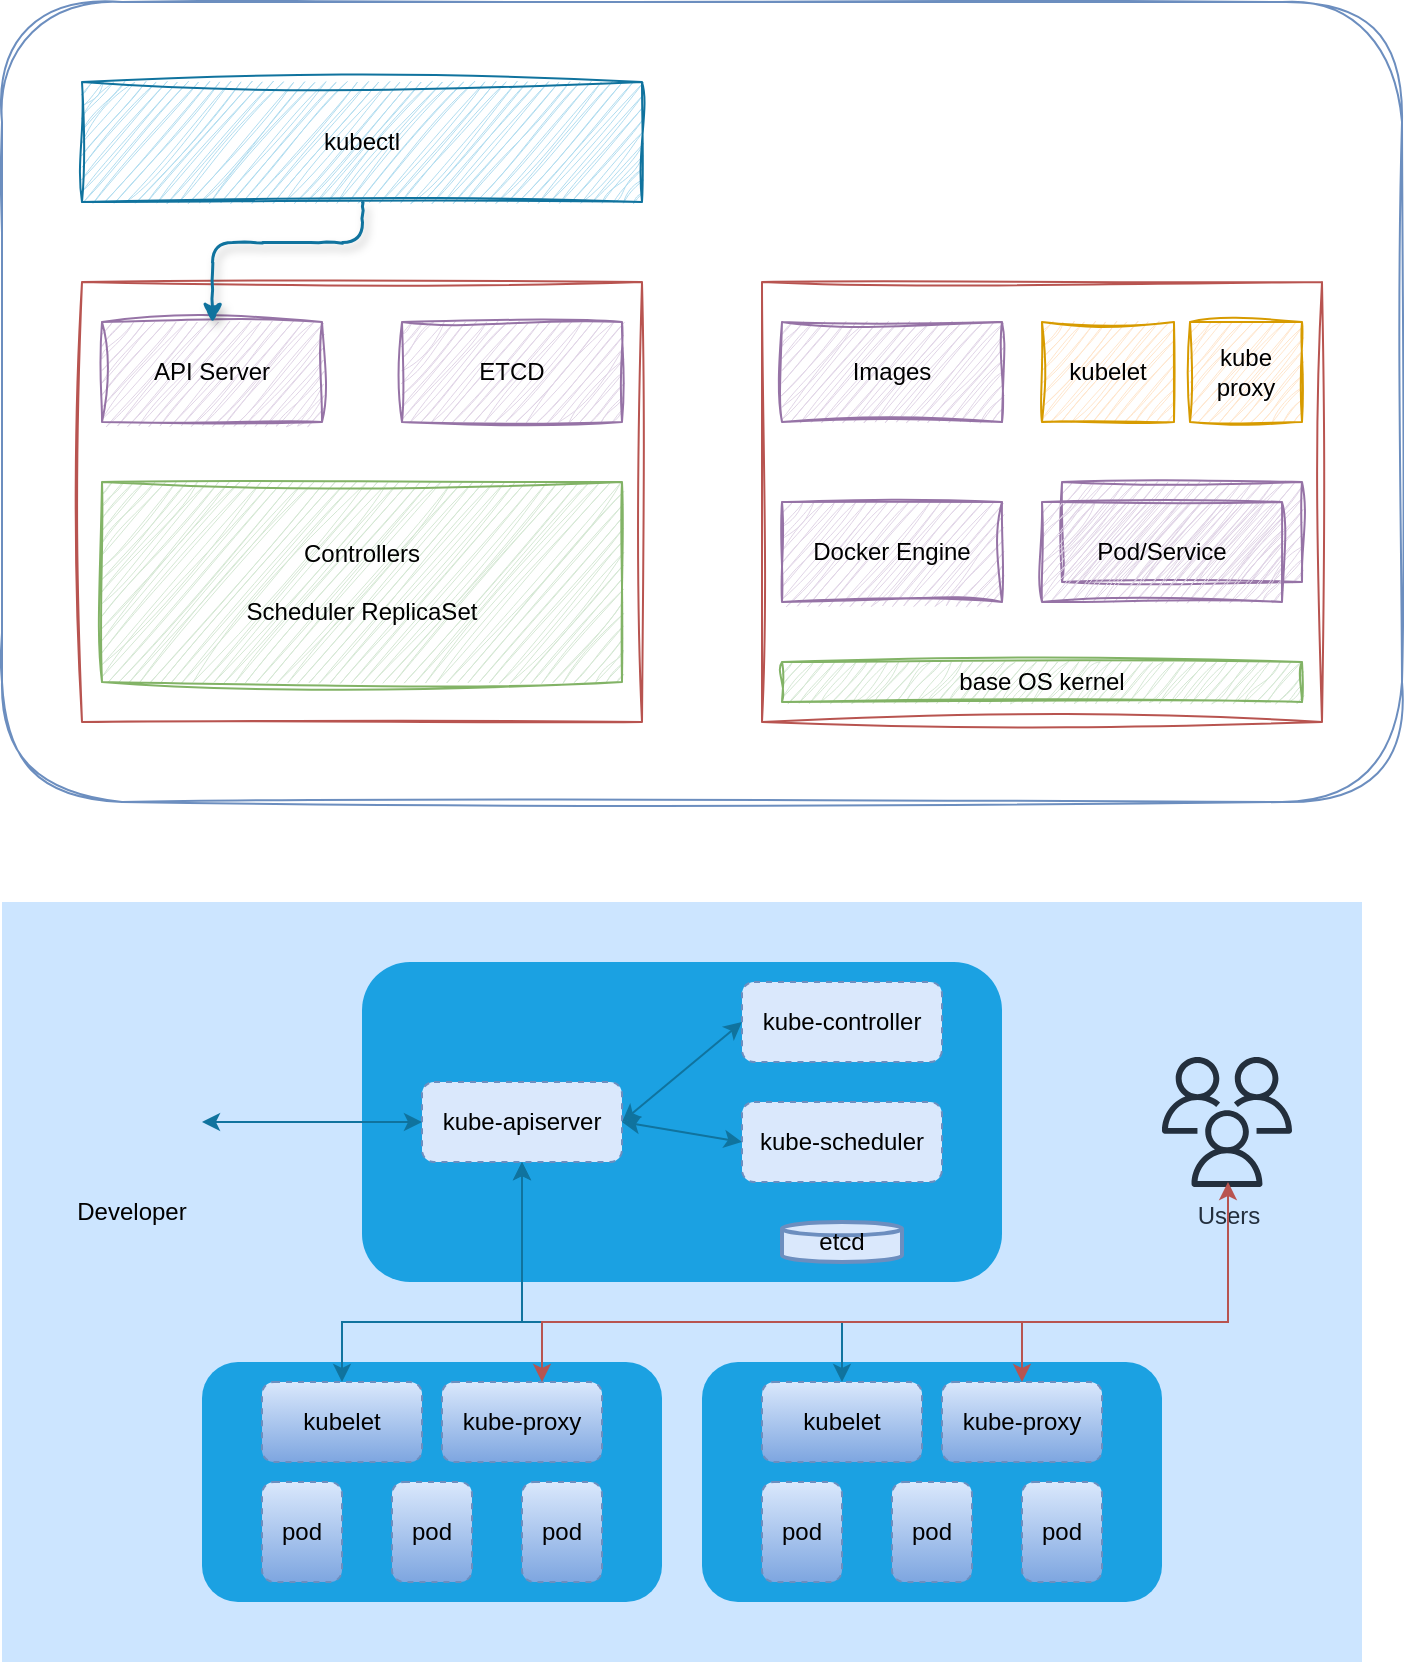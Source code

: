 <mxfile version="21.2.1" type="github">
  <diagram name="Page-1" id="UtkHeV6uxtWy_sj3QnAZ">
    <mxGraphModel dx="1226" dy="678" grid="1" gridSize="10" guides="1" tooltips="1" connect="1" arrows="1" fold="1" page="1" pageScale="1" pageWidth="850" pageHeight="1100" math="0" shadow="0">
      <root>
        <mxCell id="0" />
        <mxCell id="1" parent="0" />
        <mxCell id="Ris18r9FBPOmrq_4ZwZm-43" value="" style="rounded=0;whiteSpace=wrap;html=1;fillColor=#cce5ff;strokeColor=none;" parent="1" vertex="1">
          <mxGeometry x="80" y="570" width="680" height="380" as="geometry" />
        </mxCell>
        <mxCell id="4WDIA_1txPUaSzjZda2C-1" value="" style="rounded=1;whiteSpace=wrap;html=1;glass=0;fillStyle=auto;fillColor=none;strokeColor=#6c8ebf;sketch=1;curveFitting=1;jiggle=2;" parent="1" vertex="1">
          <mxGeometry x="80" y="120" width="700" height="400" as="geometry" />
        </mxCell>
        <mxCell id="4WDIA_1txPUaSzjZda2C-9" value="" style="rounded=0;whiteSpace=wrap;html=1;fillColor=none;glass=0;strokeColor=#b85450;shadow=0;sketch=1;curveFitting=1;jiggle=2;" parent="1" vertex="1">
          <mxGeometry x="460" y="260" width="280" height="220" as="geometry" />
        </mxCell>
        <mxCell id="4WDIA_1txPUaSzjZda2C-2" value="kubectl" style="rounded=0;whiteSpace=wrap;html=1;fillColor=#b1ddf0;strokeColor=#10739e;sketch=1;curveFitting=1;jiggle=2;glass=0;" parent="1" vertex="1">
          <mxGeometry x="120" y="160" width="280" height="60" as="geometry" />
        </mxCell>
        <mxCell id="4WDIA_1txPUaSzjZda2C-3" value="" style="rounded=0;whiteSpace=wrap;html=1;fillColor=none;sketch=1;curveFitting=1;jiggle=2;glass=0;strokeColor=#b85450;" parent="1" vertex="1">
          <mxGeometry x="120" y="260" width="280" height="220" as="geometry" />
        </mxCell>
        <mxCell id="4WDIA_1txPUaSzjZda2C-5" value="API Server" style="rounded=0;whiteSpace=wrap;html=1;fillColor=#e1d5e7;sketch=1;curveFitting=1;jiggle=2;strokeColor=#9673a6;" parent="1" vertex="1">
          <mxGeometry x="130" y="280" width="110" height="50" as="geometry" />
        </mxCell>
        <mxCell id="4WDIA_1txPUaSzjZda2C-6" value="kubelet" style="rounded=0;whiteSpace=wrap;html=1;fillColor=#ffe6cc;sketch=1;curveFitting=1;jiggle=2;strokeColor=#d79b00;" parent="1" vertex="1">
          <mxGeometry x="600" y="280" width="66" height="50" as="geometry" />
        </mxCell>
        <mxCell id="4WDIA_1txPUaSzjZda2C-7" value="&lt;div&gt;Controllers&lt;/div&gt;&lt;div&gt;&lt;br&gt;&lt;/div&gt;&lt;div&gt;Scheduler ReplicaSet&lt;br&gt;&lt;/div&gt;" style="rounded=0;whiteSpace=wrap;html=1;fillColor=#d5e8d4;sketch=1;curveFitting=1;jiggle=2;strokeColor=#82b366;" parent="1" vertex="1">
          <mxGeometry x="130" y="360" width="260" height="100" as="geometry" />
        </mxCell>
        <mxCell id="4WDIA_1txPUaSzjZda2C-11" value="Images" style="rounded=0;whiteSpace=wrap;html=1;fillColor=#e1d5e7;sketch=1;curveFitting=1;jiggle=2;strokeColor=#9673a6;" parent="1" vertex="1">
          <mxGeometry x="470" y="280" width="110" height="50" as="geometry" />
        </mxCell>
        <mxCell id="4WDIA_1txPUaSzjZda2C-12" value="base OS kernel" style="rounded=0;whiteSpace=wrap;html=1;fillColor=#d5e8d4;sketch=1;curveFitting=1;jiggle=2;strokeColor=#82b366;" parent="1" vertex="1">
          <mxGeometry x="470" y="450" width="260" height="20" as="geometry" />
        </mxCell>
        <mxCell id="4WDIA_1txPUaSzjZda2C-13" value="Docker Engine" style="rounded=0;whiteSpace=wrap;html=1;fillColor=#e1d5e7;sketch=1;curveFitting=1;jiggle=2;strokeColor=#9673a6;" parent="1" vertex="1">
          <mxGeometry x="470" y="370" width="110" height="50" as="geometry" />
        </mxCell>
        <mxCell id="4WDIA_1txPUaSzjZda2C-15" value="" style="rounded=0;whiteSpace=wrap;html=1;fillColor=#e1d5e7;sketch=1;curveFitting=1;jiggle=2;strokeColor=#9673a6;" parent="1" vertex="1">
          <mxGeometry x="610" y="360" width="120" height="50" as="geometry" />
        </mxCell>
        <mxCell id="4WDIA_1txPUaSzjZda2C-14" value="Pod/Service" style="rounded=0;whiteSpace=wrap;html=1;fillColor=#e1d5e7;sketch=1;curveFitting=1;jiggle=2;strokeColor=#9673a6;" parent="1" vertex="1">
          <mxGeometry x="600" y="370" width="120" height="50" as="geometry" />
        </mxCell>
        <mxCell id="4WDIA_1txPUaSzjZda2C-18" value="kube proxy" style="rounded=0;whiteSpace=wrap;html=1;fillColor=#ffe6cc;sketch=1;curveFitting=1;jiggle=2;strokeColor=#d79b00;" parent="1" vertex="1">
          <mxGeometry x="674" y="280" width="56" height="50" as="geometry" />
        </mxCell>
        <mxCell id="4WDIA_1txPUaSzjZda2C-19" value="ETCD" style="rounded=0;whiteSpace=wrap;html=1;fillColor=#e1d5e7;sketch=1;curveFitting=1;jiggle=2;strokeColor=#9673a6;" parent="1" vertex="1">
          <mxGeometry x="280" y="280" width="110" height="50" as="geometry" />
        </mxCell>
        <mxCell id="4WDIA_1txPUaSzjZda2C-20" value="" style="endArrow=classic;html=1;exitX=0.5;exitY=1;exitDx=0;exitDy=0;entryX=0.5;entryY=0;entryDx=0;entryDy=0;fillColor=#b1ddf0;strokeColor=#10739e;rounded=1;targetPerimeterSpacing=0;sourcePerimeterSpacing=0;endSize=6;startSize=6;strokeWidth=1.5;shadow=1;comic=1;" parent="1" source="4WDIA_1txPUaSzjZda2C-2" target="4WDIA_1txPUaSzjZda2C-5" edge="1">
          <mxGeometry width="50" height="50" relative="1" as="geometry">
            <mxPoint x="-20" y="350" as="sourcePoint" />
            <mxPoint x="30" y="300" as="targetPoint" />
            <Array as="points">
              <mxPoint x="260" y="240" />
              <mxPoint x="220" y="240" />
              <mxPoint x="185" y="240" />
            </Array>
          </mxGeometry>
        </mxCell>
        <mxCell id="Ris18r9FBPOmrq_4ZwZm-1" value="" style="rounded=1;whiteSpace=wrap;html=1;glass=0;fillColor=#1ba1e2;strokeColor=none;shadow=0;comic=0;enumerate=0;treeMoving=0;treeFolding=0;fontColor=#ffffff;" parent="1" vertex="1">
          <mxGeometry x="260" y="600" width="320" height="160" as="geometry" />
        </mxCell>
        <mxCell id="Ris18r9FBPOmrq_4ZwZm-2" value="kube-apiserver" style="rounded=1;whiteSpace=wrap;html=1;fillColor=#dae8fc;strokeColor=#6c8ebf;dashed=1;" parent="1" vertex="1">
          <mxGeometry x="290" y="660" width="100" height="40" as="geometry" />
        </mxCell>
        <mxCell id="Ris18r9FBPOmrq_4ZwZm-5" value="kube-scheduler" style="rounded=1;whiteSpace=wrap;html=1;fillColor=#dae8fc;strokeColor=#6c8ebf;dashed=1;" parent="1" vertex="1">
          <mxGeometry x="450" y="670" width="100" height="40" as="geometry" />
        </mxCell>
        <mxCell id="Ris18r9FBPOmrq_4ZwZm-6" value="kube-controller" style="rounded=1;whiteSpace=wrap;html=1;fillColor=#dae8fc;strokeColor=#6c8ebf;dashed=1;" parent="1" vertex="1">
          <mxGeometry x="450" y="610" width="100" height="40" as="geometry" />
        </mxCell>
        <mxCell id="Ris18r9FBPOmrq_4ZwZm-9" value="etcd" style="strokeWidth=2;html=1;shape=mxgraph.flowchart.database;whiteSpace=wrap;fillColor=#dae8fc;strokeColor=#6c8ebf;" parent="1" vertex="1">
          <mxGeometry x="470" y="730" width="60" height="20" as="geometry" />
        </mxCell>
        <mxCell id="Ris18r9FBPOmrq_4ZwZm-11" value="" style="endArrow=classic;startArrow=classic;html=1;rounded=0;entryX=0;entryY=0.5;entryDx=0;entryDy=0;exitX=1;exitY=0.5;exitDx=0;exitDy=0;strokeWidth=1;fillColor=#b1ddf0;strokeColor=#10739e;" parent="1" source="Ris18r9FBPOmrq_4ZwZm-2" target="Ris18r9FBPOmrq_4ZwZm-6" edge="1">
          <mxGeometry width="50" height="50" relative="1" as="geometry">
            <mxPoint x="250" y="900" as="sourcePoint" />
            <mxPoint x="300" y="850" as="targetPoint" />
          </mxGeometry>
        </mxCell>
        <mxCell id="Ris18r9FBPOmrq_4ZwZm-12" value="" style="endArrow=classic;startArrow=classic;html=1;rounded=0;entryX=0;entryY=0.5;entryDx=0;entryDy=0;exitX=1;exitY=0.5;exitDx=0;exitDy=0;fillColor=#b1ddf0;strokeColor=#10739e;strokeWidth=1;" parent="1" source="Ris18r9FBPOmrq_4ZwZm-2" target="Ris18r9FBPOmrq_4ZwZm-5" edge="1">
          <mxGeometry width="50" height="50" relative="1" as="geometry">
            <mxPoint x="160" y="940" as="sourcePoint" />
            <mxPoint x="210" y="890" as="targetPoint" />
          </mxGeometry>
        </mxCell>
        <mxCell id="Ris18r9FBPOmrq_4ZwZm-13" value="" style="rounded=1;whiteSpace=wrap;html=1;fillColor=#1ba1e2;strokeColor=none;fontColor=#ffffff;shadow=0;" parent="1" vertex="1">
          <mxGeometry x="180" y="800" width="230" height="120" as="geometry" />
        </mxCell>
        <mxCell id="Ris18r9FBPOmrq_4ZwZm-14" value="kubelet" style="whiteSpace=wrap;html=1;fillColor=#dae8fc;strokeColor=#6c8ebf;rounded=1;dashed=1;gradientColor=#7ea6e0;" parent="1" vertex="1">
          <mxGeometry x="210" y="810" width="80" height="40" as="geometry" />
        </mxCell>
        <mxCell id="Ris18r9FBPOmrq_4ZwZm-16" value="kube-proxy" style="whiteSpace=wrap;html=1;fillColor=#dae8fc;strokeColor=#6c8ebf;rounded=1;dashed=1;gradientColor=#7ea6e0;" parent="1" vertex="1">
          <mxGeometry x="300" y="810" width="80" height="40" as="geometry" />
        </mxCell>
        <mxCell id="Ris18r9FBPOmrq_4ZwZm-17" value="pod" style="rounded=1;whiteSpace=wrap;html=1;fillColor=#dae8fc;strokeColor=#6c8ebf;dashed=1;gradientColor=#7ea6e0;" parent="1" vertex="1">
          <mxGeometry x="210" y="860" width="40" height="50" as="geometry" />
        </mxCell>
        <mxCell id="Ris18r9FBPOmrq_4ZwZm-18" value="pod" style="rounded=1;whiteSpace=wrap;html=1;fillColor=#dae8fc;strokeColor=#6c8ebf;dashed=1;gradientColor=#7ea6e0;" parent="1" vertex="1">
          <mxGeometry x="340" y="860" width="40" height="50" as="geometry" />
        </mxCell>
        <mxCell id="Ris18r9FBPOmrq_4ZwZm-19" value="pod" style="rounded=1;whiteSpace=wrap;html=1;fillColor=#dae8fc;strokeColor=#6c8ebf;dashed=1;gradientColor=#7ea6e0;" parent="1" vertex="1">
          <mxGeometry x="275" y="860" width="40" height="50" as="geometry" />
        </mxCell>
        <mxCell id="Ris18r9FBPOmrq_4ZwZm-20" value="" style="rounded=1;whiteSpace=wrap;html=1;fillColor=#1ba1e2;strokeColor=none;movable=1;resizable=1;rotatable=1;deletable=1;editable=1;locked=0;connectable=1;fontColor=#ffffff;shadow=0;" parent="1" vertex="1">
          <mxGeometry x="430" y="800" width="230" height="120" as="geometry" />
        </mxCell>
        <mxCell id="Ris18r9FBPOmrq_4ZwZm-21" value="kubelet" style="whiteSpace=wrap;html=1;fillColor=#dae8fc;strokeColor=#6c8ebf;rounded=1;dashed=1;movable=1;resizable=1;rotatable=1;deletable=1;editable=1;locked=0;connectable=1;gradientColor=#7ea6e0;" parent="1" vertex="1">
          <mxGeometry x="460" y="810" width="80" height="40" as="geometry" />
        </mxCell>
        <mxCell id="Ris18r9FBPOmrq_4ZwZm-22" value="kube-proxy" style="whiteSpace=wrap;html=1;fillColor=#dae8fc;strokeColor=#6c8ebf;rounded=1;dashed=1;movable=1;resizable=1;rotatable=1;deletable=1;editable=1;locked=0;connectable=1;gradientColor=#7ea6e0;" parent="1" vertex="1">
          <mxGeometry x="550" y="810" width="80" height="40" as="geometry" />
        </mxCell>
        <mxCell id="Ris18r9FBPOmrq_4ZwZm-23" value="pod" style="rounded=1;whiteSpace=wrap;html=1;fillColor=#dae8fc;strokeColor=#6c8ebf;dashed=1;movable=1;resizable=1;rotatable=1;deletable=1;editable=1;locked=0;connectable=1;gradientColor=#7ea6e0;" parent="1" vertex="1">
          <mxGeometry x="460" y="860" width="40" height="50" as="geometry" />
        </mxCell>
        <mxCell id="Ris18r9FBPOmrq_4ZwZm-24" value="pod" style="rounded=1;whiteSpace=wrap;html=1;fillColor=#dae8fc;strokeColor=#6c8ebf;dashed=1;movable=1;resizable=1;rotatable=1;deletable=1;editable=1;locked=0;connectable=1;gradientColor=#7ea6e0;" parent="1" vertex="1">
          <mxGeometry x="590" y="860" width="40" height="50" as="geometry" />
        </mxCell>
        <mxCell id="Ris18r9FBPOmrq_4ZwZm-25" value="pod" style="rounded=1;whiteSpace=wrap;html=1;fillColor=#dae8fc;strokeColor=#6c8ebf;dashed=1;movable=1;resizable=1;rotatable=1;deletable=1;editable=1;locked=0;connectable=1;gradientColor=#7ea6e0;" parent="1" vertex="1">
          <mxGeometry x="525" y="860" width="40" height="50" as="geometry" />
        </mxCell>
        <mxCell id="Ris18r9FBPOmrq_4ZwZm-26" value="" style="shape=image;html=1;verticalAlign=top;verticalLabelPosition=bottom;labelBackgroundColor=#ffffff;imageAspect=0;aspect=fixed;image=https://cdn0.iconfinder.com/data/icons/eon-social-media-contact-info-2/32/user_people_person_users_man-128.png" parent="1" vertex="1">
          <mxGeometry x="110" y="645" width="70" height="70" as="geometry" />
        </mxCell>
        <mxCell id="Ris18r9FBPOmrq_4ZwZm-29" value="Users" style="sketch=0;outlineConnect=0;fontColor=#232F3E;gradientColor=none;fillColor=#232F3D;strokeColor=none;dashed=0;verticalLabelPosition=bottom;verticalAlign=top;align=center;html=1;fontSize=12;fontStyle=0;aspect=fixed;pointerEvents=1;shape=mxgraph.aws4.users;" parent="1" vertex="1">
          <mxGeometry x="660" y="647.5" width="65" height="65" as="geometry" />
        </mxCell>
        <mxCell id="Ris18r9FBPOmrq_4ZwZm-30" value="" style="endArrow=classic;startArrow=classic;html=1;rounded=0;entryX=0.5;entryY=1;entryDx=0;entryDy=0;exitX=0.5;exitY=0;exitDx=0;exitDy=0;fillColor=#b1ddf0;strokeColor=#10739e;" parent="1" source="Ris18r9FBPOmrq_4ZwZm-14" target="Ris18r9FBPOmrq_4ZwZm-2" edge="1">
          <mxGeometry width="50" height="50" relative="1" as="geometry">
            <mxPoint x="80" y="830" as="sourcePoint" />
            <mxPoint x="130" y="780" as="targetPoint" />
            <Array as="points">
              <mxPoint x="250" y="780" />
              <mxPoint x="340" y="780" />
            </Array>
          </mxGeometry>
        </mxCell>
        <mxCell id="Ris18r9FBPOmrq_4ZwZm-32" value="" style="endArrow=classic;startArrow=classic;html=1;rounded=0;fillColor=#b1ddf0;strokeColor=#10739e;exitX=0.5;exitY=1;exitDx=0;exitDy=0;entryX=0.5;entryY=0;entryDx=0;entryDy=0;" parent="1" source="Ris18r9FBPOmrq_4ZwZm-2" target="Ris18r9FBPOmrq_4ZwZm-21" edge="1">
          <mxGeometry width="50" height="50" relative="1" as="geometry">
            <mxPoint x="160" y="790" as="sourcePoint" />
            <mxPoint x="790" y="790" as="targetPoint" />
            <Array as="points">
              <mxPoint x="340" y="780" />
              <mxPoint x="500" y="780" />
            </Array>
          </mxGeometry>
        </mxCell>
        <mxCell id="Ris18r9FBPOmrq_4ZwZm-34" value="" style="endArrow=classic;startArrow=classic;html=1;rounded=0;entryX=0;entryY=0.5;entryDx=0;entryDy=0;exitX=1;exitY=0.5;exitDx=0;exitDy=0;strokeWidth=1;fillColor=#b1ddf0;strokeColor=#10739e;" parent="1" source="Ris18r9FBPOmrq_4ZwZm-26" target="Ris18r9FBPOmrq_4ZwZm-2" edge="1">
          <mxGeometry width="50" height="50" relative="1" as="geometry">
            <mxPoint x="189" y="690" as="sourcePoint" />
            <mxPoint x="249" y="640" as="targetPoint" />
          </mxGeometry>
        </mxCell>
        <mxCell id="Ris18r9FBPOmrq_4ZwZm-39" value="" style="endArrow=classic;startArrow=classic;html=1;rounded=0;fillColor=#f8cecc;strokeColor=#b85450;gradientColor=#ea6b66;" parent="1" edge="1">
          <mxGeometry width="50" height="50" relative="1" as="geometry">
            <mxPoint x="350" y="810" as="sourcePoint" />
            <mxPoint x="693" y="710" as="targetPoint" />
            <Array as="points">
              <mxPoint x="350" y="790" />
              <mxPoint x="350" y="780" />
              <mxPoint x="520" y="780" />
              <mxPoint x="693" y="780" />
            </Array>
          </mxGeometry>
        </mxCell>
        <mxCell id="Ris18r9FBPOmrq_4ZwZm-42" value="" style="endArrow=classic;html=1;rounded=0;fillColor=#f8cecc;strokeColor=#b85450;entryX=0.5;entryY=0;entryDx=0;entryDy=0;gradientColor=#ea6b66;" parent="1" target="Ris18r9FBPOmrq_4ZwZm-22" edge="1">
          <mxGeometry width="50" height="50" relative="1" as="geometry">
            <mxPoint x="590" y="780" as="sourcePoint" />
            <mxPoint x="782" y="979" as="targetPoint" />
          </mxGeometry>
        </mxCell>
        <mxCell id="Ris18r9FBPOmrq_4ZwZm-45" value="Developer" style="text;html=1;strokeColor=none;fillColor=none;align=center;verticalAlign=middle;whiteSpace=wrap;rounded=0;" parent="1" vertex="1">
          <mxGeometry x="115" y="710" width="60" height="30" as="geometry" />
        </mxCell>
      </root>
    </mxGraphModel>
  </diagram>
</mxfile>
